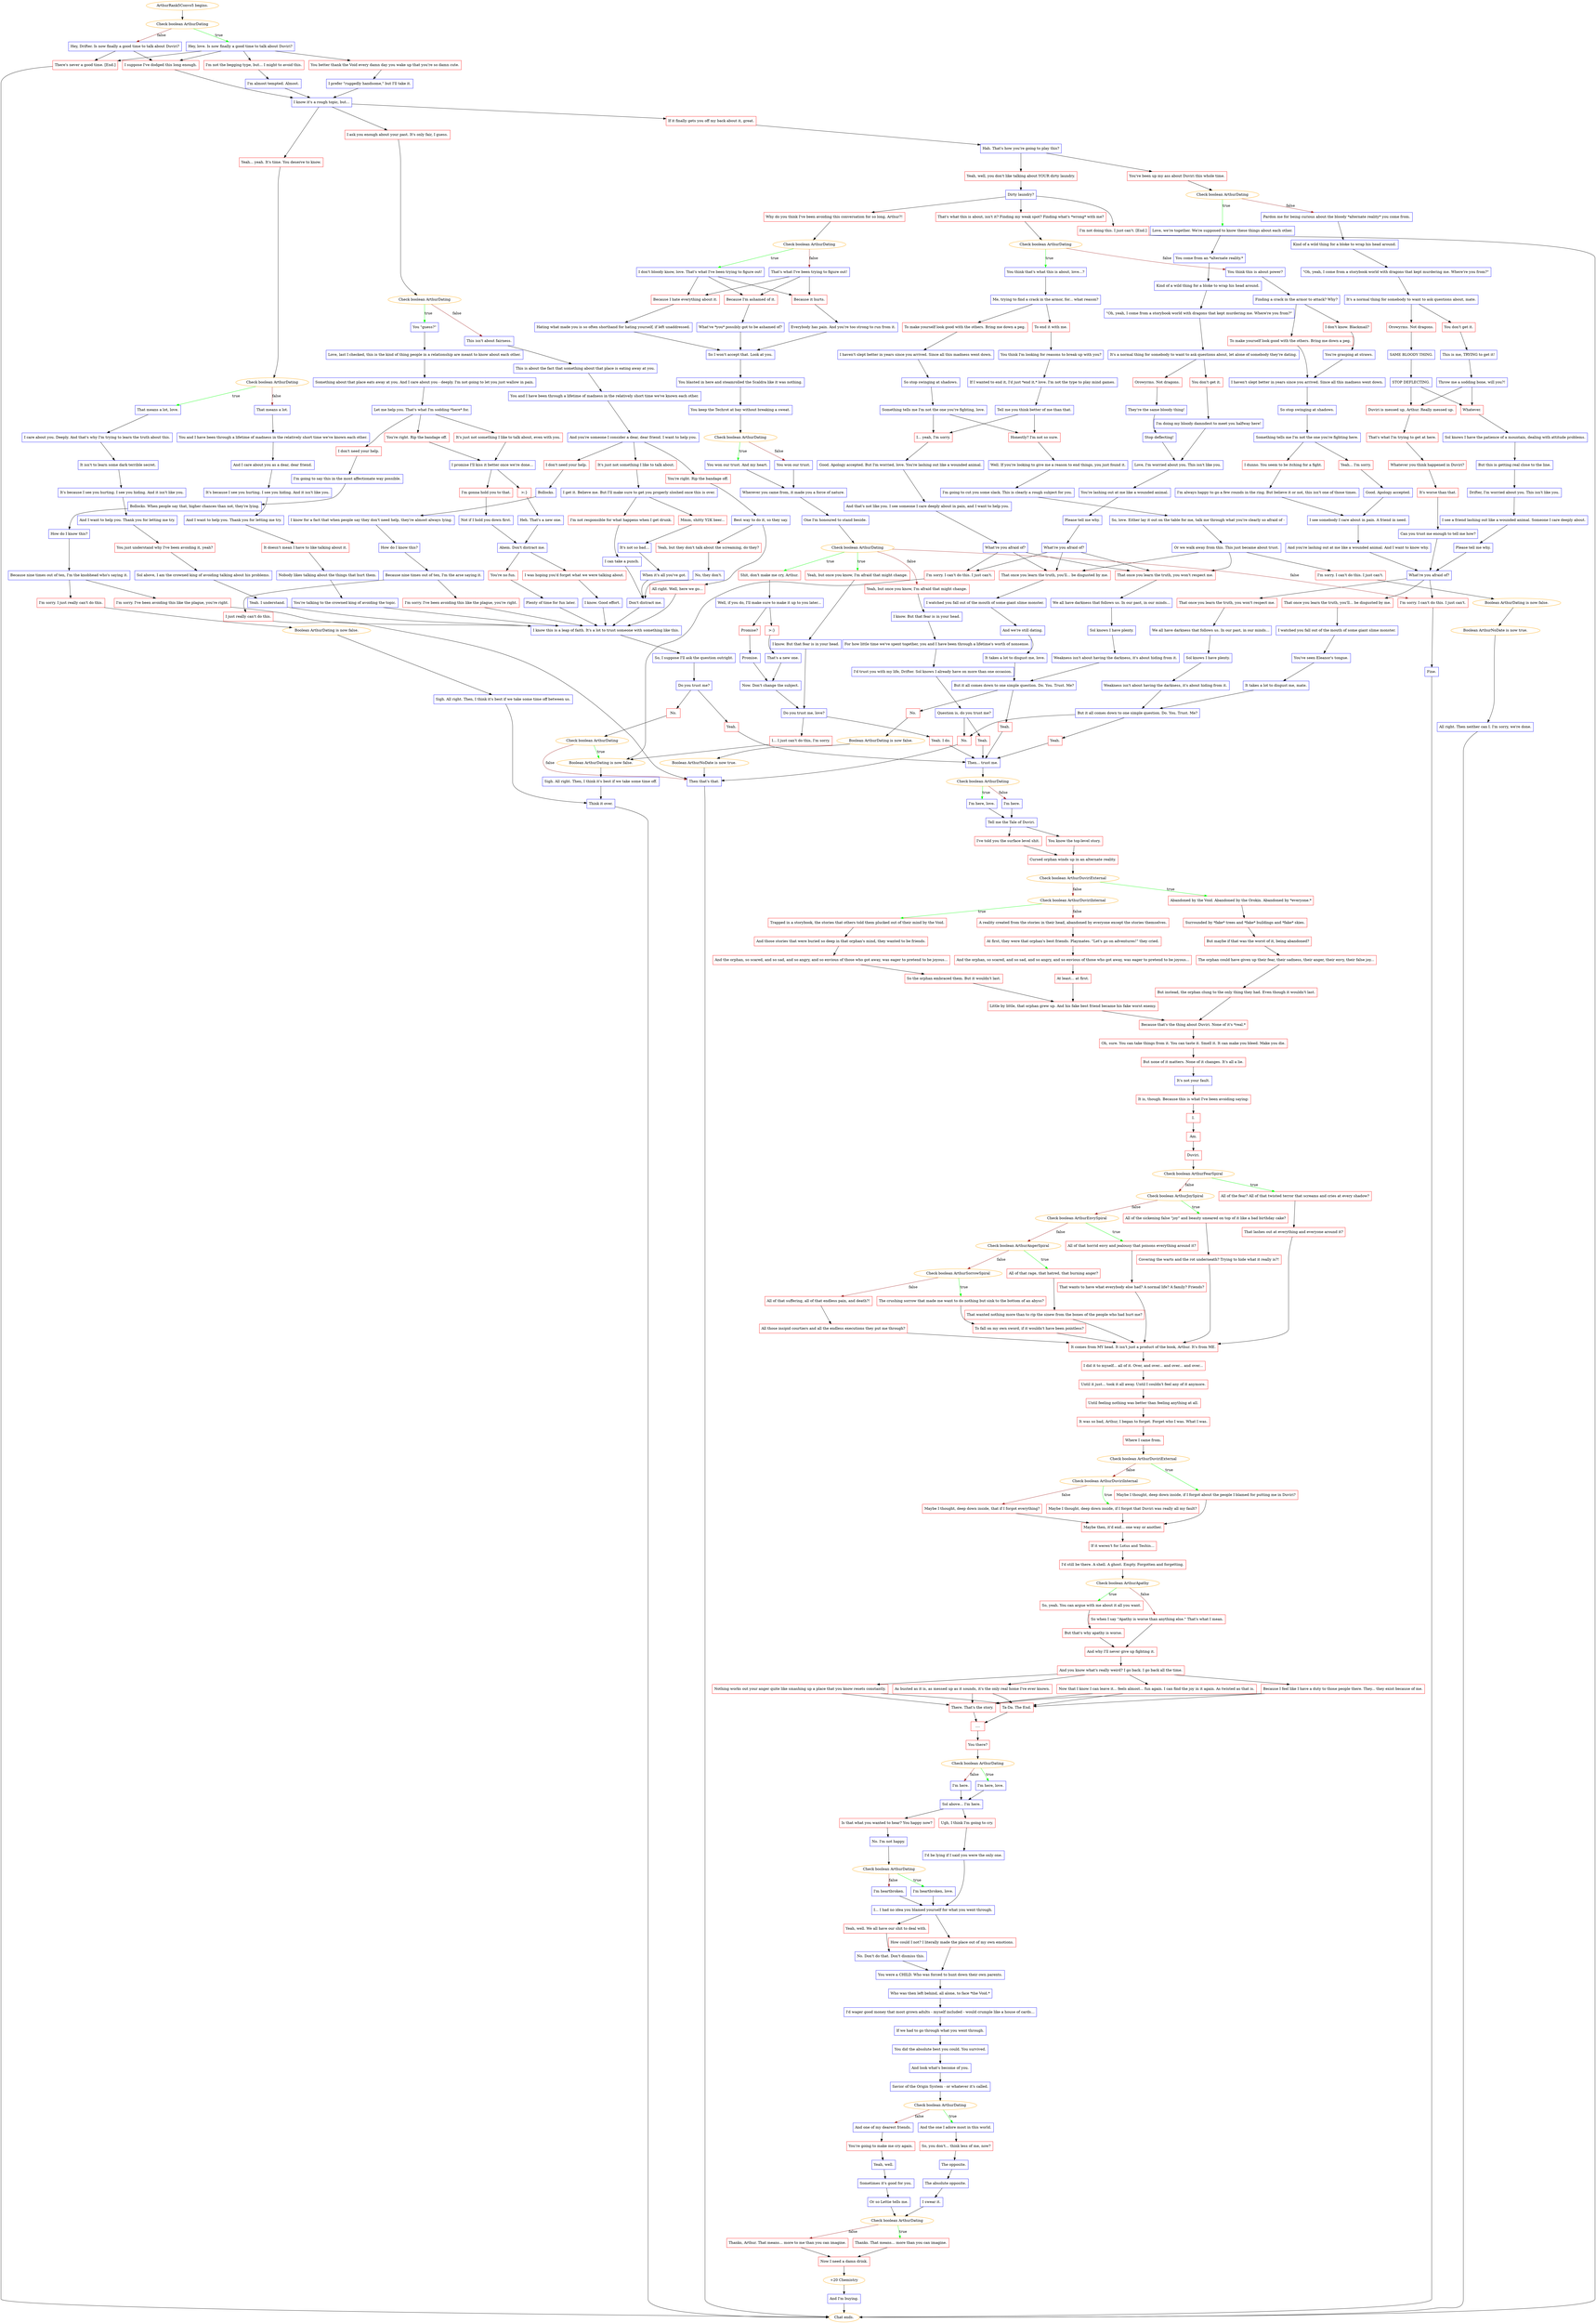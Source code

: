 digraph {
	"ArthurRank5Convo5 begins." [color=orange];
		"ArthurRank5Convo5 begins." -> 2078;
	2078 [label="Check boolean ArthurDating",color=orange];
		2078 -> 2079 [label=true,color=green];
		2078 -> 2080 [label=false,color=brown];
	2079 [label="Hey, love. Is now finally a good time to talk about Duviri?",shape=box,color=blue];
		2079 -> 2081;
		2079 -> 2082;
		2079 -> 2083;
		2079 -> j2471937132;
	2080 [label="Hey, Drifter. Is now finally a good time to talk about Duviri?",shape=box,color=blue];
		2080 -> 2083;
		2080 -> j2471937132;
	2081 [label="You better thank the Void every damn day you wake up that you're so damn cute.",shape=box,color=red];
		2081 -> 2085;
	2082 [label="I'm not the begging type, but... I might to avoid this.",shape=box,color=red];
		2082 -> 2086;
	2083 [label="I suppose I've dodged this long enough.",shape=box,color=red];
		2083 -> 2088;
	j2471937132 [label="There's never a good time. [End.]",shape=box,color=red];
		j2471937132 -> "Chat ends.";
	2085 [label="I prefer \"ruggedly handsome,\" but I'll take it.",shape=box,color=blue];
		2085 -> 2088;
	2086 [label="I'm almost tempted. Almost.",shape=box,color=blue];
		2086 -> 2088;
	2088 [label="I know it's a rough topic, but...",shape=box,color=blue];
		2088 -> 2090;
		2088 -> 2089;
		2088 -> 2091;
	"Chat ends." [color=orange];
	2090 [label="Yeah... yeah. It's time. You deserve to know.",shape=box,color=red];
		2090 -> 2094;
	2089 [label="I ask you enough about your past. It's only fair, I guess.",shape=box,color=red];
		2089 -> 2103;
	2091 [label="If it finally gets you off my back about it, great.",shape=box,color=red];
		2091 -> 2112;
	2094 [label="Check boolean ArthurDating",color=orange];
		2094 -> 2092 [label=true,color=green];
		2094 -> 2093 [label=false,color=brown];
	2103 [label="Check boolean ArthurDating",color=orange];
		2103 -> 2104 [label=true,color=green];
		2103 -> 2105 [label=false,color=brown];
	2112 [label="Hah. That's how you're going to play this?",shape=box,color=blue];
		2112 -> 2113;
		2112 -> 2114;
	2092 [label="That means a lot, love.",shape=box,color=blue];
		2092 -> 2095;
	2093 [label="That means a lot.",shape=box,color=blue];
		2093 -> 2096;
	2104 [label="You \"guess?\"",shape=box,color=blue];
		2104 -> 2106;
	2105 [label="This isn't about fairness.",shape=box,color=blue];
		2105 -> 2107;
	2113 [label="You've been up my ass about Duviri this whole time.",shape=box,color=red];
		2113 -> 2115;
	2114 [label="Yeah, well, you don't like talking about YOUR dirty laundry.",shape=box,color=red];
		2114 -> 2120;
	2095 [label="I care about you. Deeply. And that's why I'm trying to learn the truth about this.",shape=box,color=blue];
		2095 -> 2097;
	2096 [label="You and I have been through a lifetime of madness in the relatively short time we've known each other.",shape=box,color=blue];
		2096 -> 2098;
	2106 [label="Love, last I checked, this is the kind of thing people in a relationship are meant to know about each other.",shape=box,color=blue];
		2106 -> 2108;
	2107 [label="This is about the fact that something about that place is eating away at you.",shape=box,color=blue];
		2107 -> 2109;
	2115 [label="Check boolean ArthurDating",color=orange];
		2115 -> 2116 [label=true,color=green];
		2115 -> 2118 [label=false,color=brown];
	2120 [label="Dirty laundry?",shape=box,color=blue];
		2120 -> 2117;
		2120 -> 2127;
		2120 -> j2553017617;
	2097 [label="It isn't to learn some dark terrible secret.",shape=box,color=blue];
		2097 -> 2099;
	2098 [label="And I care about you as a dear, dear friend.",shape=box,color=blue];
		2098 -> 2100;
	2108 [label="Something about that place eats away at you. And I care about you - deeply. I'm not going to let you just wallow in pain.",shape=box,color=blue];
		2108 -> 2110;
	2109 [label="You and I have been through a lifetime of madness in the relatively short time we've known each other.",shape=box,color=blue];
		2109 -> 2111;
	2116 [label="Love, we're together. We're supposed to know these things about each other.",shape=box,color=blue];
		2116 -> 2119;
	2118 [label="Pardon me for being curious about the bloody *alternate reality* you come from.",shape=box,color=blue];
		2118 -> 2121;
	2117 [label="That's what this is about, isn't it? Finding my weak spot? Finding what's *wrong* with me?",shape=box,color=red];
		2117 -> 2130;
	2127 [label="Why do you think I've been avoiding this conversation for so long, Arthur?!",shape=box,color=red];
		2127 -> 2131;
	j2553017617 [label="I'm not doing this. I just can't. [End.]",shape=box,color=red];
		j2553017617 -> "Chat ends.";
	2099 [label="It's because I see you hurting. I see you hiding. And it isn't like you.",shape=box,color=blue];
		2099 -> 2101;
	2100 [label="It's because I see you hurting. I see you hiding. And it isn't like you.",shape=box,color=blue];
		2100 -> 2102;
	2110 [label="Let me help you. That's what I'm sodding *here* for.",shape=box,color=blue];
		2110 -> 2278;
		2110 -> 2279;
		2110 -> 2280;
	2111 [label="And you're someone I consider a dear, dear friend. I want to help you.",shape=box,color=blue];
		2111 -> 2281;
		2111 -> 2282;
		2111 -> 2283;
	2119 [label="You come from an *alternate reality.*",shape=box,color=blue];
		2119 -> 2122;
	2121 [label="Kind of a wild thing for a bloke to wrap his head around.",shape=box,color=blue];
		2121 -> 2123;
	2130 [label="Check boolean ArthurDating",color=orange];
		2130 -> 2133 [label=true,color=green];
		2130 -> 2132 [label=false,color=brown];
	2131 [label="Check boolean ArthurDating",color=orange];
		2131 -> 2136 [label=true,color=green];
		2131 -> 2137 [label=false,color=brown];
	2101 [label="And I want to help you. Thank you for letting me try.",shape=box,color=blue];
		2101 -> 2335;
	2102 [label="And I want to help you. Thank you for letting me try.",shape=box,color=blue];
		2102 -> 2336;
	2278 [label="I don't need your help.",shape=box,color=red];
		2278 -> 2284;
	2279 [label="It's just not something I like to talk about, even with you.",shape=box,color=red];
		2279 -> 2285;
	2280 [label="You're right. Rip the bandage off.",shape=box,color=red];
		2280 -> 2285;
	2281 [label="It's just not something I like to talk about.",shape=box,color=red];
		2281 -> 2286;
	2282 [label="You're right. Rip the bandage off.",shape=box,color=red];
		2282 -> 2287;
	2283 [label="I don't need your help.",shape=box,color=red];
		2283 -> 2288;
	2122 [label="Kind of a wild thing for a bloke to wrap his head around.",shape=box,color=blue];
		2122 -> 2124;
	2123 [label="\"Oh, yeah, I come from a storybook world with dragons that kept murdering me. Where're you from?\"",shape=box,color=blue];
		2123 -> 2125;
	2133 [label="You think that's what this is about, love...?",shape=box,color=blue];
		2133 -> 2135;
	2132 [label="You think this is about power?",shape=box,color=blue];
		2132 -> 2134;
	2136 [label="I don't bloody know, love. That's what I've been trying to figure out!",shape=box,color=blue];
		2136 -> 2139;
		2136 -> 2140;
		2136 -> 2141;
	2137 [label="That's what I've been trying to figure out!",shape=box,color=blue];
		2137 -> 2139;
		2137 -> 2140;
		2137 -> 2141;
	2335 [label="You just understand why I've been avoiding it, yeah?",shape=box,color=red];
		2335 -> 2337;
	2336 [label="It doesn't mean I have to like talking about it.",shape=box,color=red];
		2336 -> 2338;
	2284 [label="I'm going to say this in the most affectionate way possible.",shape=box,color=blue];
		2284 -> 2289;
	2285 [label="I promise I'll kiss it better once we're done...",shape=box,color=blue];
		2285 -> 2290;
		2285 -> 2291;
	2286 [label="I get it. Believe me. But I'll make sure to get you properly sloshed once this is over.",shape=box,color=blue];
		2286 -> 2296;
		2286 -> 2297;
	2287 [label="Best way to do it, so they say.",shape=box,color=blue];
		2287 -> 2298;
		2287 -> 2299;
	2288 [label="Bollocks.",shape=box,color=blue];
		2288 -> 2294;
	2124 [label="\"Oh, yeah, I come from a storybook world with dragons that kept murdering me. Where're you from?\"",shape=box,color=blue];
		2124 -> 2126;
	2125 [label="It's a normal thing for somebody to want to ask questions about, mate.",shape=box,color=blue];
		2125 -> 2252;
		2125 -> 2253;
	2135 [label="Me, trying to find a crack in the armor, for... what reason?",shape=box,color=blue];
		2135 -> 2182;
		2135 -> 2181;
	2134 [label="Finding a crack in the armor to attack? Why?",shape=box,color=blue];
		2134 -> 2223;
		2134 -> 2224;
	2139 [label="Because I'm ashamed of it.",shape=box,color=red];
		2139 -> 2138;
	2140 [label="Because it hurts.",shape=box,color=red];
		2140 -> 2142;
	2141 [label="Because I hate everything about it.",shape=box,color=red];
		2141 -> 2143;
	2337 [label="Sol above, I am the crowned king of avoiding talking about his problems.",shape=box,color=blue];
		2337 -> 2339;
	2338 [label="Nobody likes talking about the things that hurt them.",shape=box,color=blue];
		2338 -> 2340;
	2289 [label="Bollocks. When people say that, higher chances than not, they're lying.",shape=box,color=blue];
		2289 -> 2292;
	2290 [label="I'm gonna hold you to that.",shape=box,color=red];
		2290 -> 2293;
	2291 [label=">:}",shape=box,color=red];
		2291 -> 2295;
	2296 [label="Mmm, shitty Y2K beer...",shape=box,color=red];
		2296 -> 2300;
	2297 [label="I'm not responsible for what happens when I get drunk.",shape=box,color=red];
		2297 -> 2301;
	2298 [label="Yeah, but they don't talk about the screaming, do they?",shape=box,color=red];
		2298 -> 2302;
	2299 [label="All right. Well, here we go...",shape=box,color=red];
		2299 -> 2323;
	2294 [label="I know for a fact that when people say they don't need help, they're almost always lying.",shape=box,color=blue];
		2294 -> 2303;
	2126 [label="It's a normal thing for somebody to want to ask questions about, let alone of somebody they're dating.",shape=box,color=blue];
		2126 -> 2270;
		2126 -> 2269;
	2252 [label="You don't get it.",shape=box,color=red];
		2252 -> 2254;
	2253 [label="Orowyrms. Not dragons.",shape=box,color=red];
		2253 -> 2255;
	2182 [label="To make yourself look good with the others. Bring me down a peg.",shape=box,color=red];
		2182 -> 2183;
	2181 [label="To end it with me.",shape=box,color=red];
		2181 -> 2185;
	2223 [label="To make yourself look good with the others. Bring me down a peg.",shape=box,color=red];
		2223 -> 2226;
	2224 [label="I don't know. Blackmail?",shape=box,color=red];
		2224 -> 2225;
	2138 [label="What've *you* possibly got to be ashamed of?",shape=box,color=blue];
		2138 -> 2144;
	2142 [label="Everybody has pain. And you're too strong to run from it.",shape=box,color=blue];
		2142 -> 2144;
	2143 [label="Hating what made you is so often shorthand for hating yourself, if left unaddressed.",shape=box,color=blue];
		2143 -> 2144;
	2339 [label="Yeah. I understand.",shape=box,color=blue];
		2339 -> 2323;
	2340 [label="You're talking to the crowned king of avoiding the topic.",shape=box,color=blue];
		2340 -> 2323;
	2292 [label="How do I know this?",shape=box,color=blue];
		2292 -> 2307;
	2293 [label="Not if I hold you down first.",shape=box,color=blue];
		2293 -> 2306;
	2295 [label="Heh. That's a new one.",shape=box,color=blue];
		2295 -> 2306;
	2300 [label="It's not so bad...",shape=box,color=blue];
		2300 -> 2305;
	2301 [label="I can take a punch.",shape=box,color=blue];
		2301 -> 2310;
	2302 [label="No, they don't.",shape=box,color=blue];
		2302 -> 2310;
	2323 [label="I know this is a leap of faith. It's a lot to trust someone with something like this.",shape=box,color=blue];
		2323 -> 2324;
	2303 [label="How do I know this?",shape=box,color=blue];
		2303 -> 2304;
	2270 [label="You don't get it.",shape=box,color=red];
		2270 -> 2272;
	2269 [label="Orowyrms. Not dragons.",shape=box,color=red];
		2269 -> 2271;
	2254 [label="This is me, TRYING to get it!",shape=box,color=blue];
		2254 -> 2256;
	2255 [label="SAME BLOODY THING.",shape=box,color=blue];
		2255 -> 2258;
	2183 [label="I haven't slept better in years since you arrived. Since all this madness went down.",shape=box,color=blue];
		2183 -> 2184;
	2185 [label="You think I'm looking for reasons to break up with you?",shape=box,color=blue];
		2185 -> 2186;
	2226 [label="I haven't slept better in years since you arrived. Since all this madness went down.",shape=box,color=blue];
		2226 -> 2227;
	2225 [label="You're grasping at straws.",shape=box,color=blue];
		2225 -> 2226;
	2144 [label="So I won't accept that. Look at you.",shape=box,color=blue];
		2144 -> 2145;
	2307 [label="Because nine times out of ten, I'm the knobhead who's saying it.",shape=box,color=blue];
		2307 -> 2311;
		2307 -> j1429954013;
	2306 [label="Ahem. Don't distract me.",shape=box,color=blue];
		2306 -> 2308;
		2306 -> 2309;
	2305 [label="When it's all you've got.",shape=box,color=blue];
		2305 -> 2310;
	2310 [label="Don't distract me.",shape=box,color=blue];
		2310 -> 2323;
	2324 [label="So, I suppose I'll ask the question outright.",shape=box,color=blue];
		2324 -> 2325;
	2304 [label="Because nine times out of ten, I'm the arse saying it.",shape=box,color=blue];
		2304 -> 2313;
		2304 -> j4101782739;
	2272 [label="I'm doing my bloody damndest to meet you halfway here!",shape=box,color=blue];
		2272 -> 2274;
	2271 [label="They're the same bloody thing!",shape=box,color=blue];
		2271 -> 2273;
	2256 [label="Throw me a sodding bone, will you?!",shape=box,color=blue];
		2256 -> 2257;
		2256 -> 2259;
	2258 [label="STOP DEFLECTING.",shape=box,color=blue];
		2258 -> 2257;
		2258 -> 2259;
	2184 [label="So stop swinging at shadows.",shape=box,color=blue];
		2184 -> 2187;
	2186 [label="If I wanted to end it, I'd just *end it,* love. I'm not the type to play mind games.",shape=box,color=blue];
		2186 -> 2188;
	2227 [label="So stop swinging at shadows.",shape=box,color=blue];
		2227 -> 2228;
	2145 [label="You blasted in here and steamrolled the Scaldra like it was nothing.",shape=box,color=blue];
		2145 -> 2146;
	2311 [label="I'm sorry. I've been avoiding this like the plague, you're right.",shape=box,color=red];
		2311 -> 2323;
	j1429954013 [label="I'm sorry. I just really can't do this.",shape=box,color=red];
		j1429954013 -> j1618449784;
	2308 [label="You're no fun.",shape=box,color=red];
		2308 -> 2321;
	2309 [label="I was hoping you'd forget what we were talking about.",shape=box,color=red];
		2309 -> 2322;
	2325 [label="Do you trust me?",shape=box,color=blue];
		2325 -> 2326;
		2325 -> 2327;
	2313 [label="I'm sorry. I've been avoiding this like the plague, you're right.",shape=box,color=red];
		2313 -> 2323;
	j4101782739 [label="I just really can't do this.",shape=box,color=red];
		j4101782739 -> j3946207747;
	2274 [label="Love, I'm worried about you. This isn't like you.",shape=box,color=blue];
		2274 -> 2275;
	2273 [label="Stop deflecting!",shape=box,color=blue];
		2273 -> 2274;
	2257 [label="Duviri is messed up, Arthur. Really messed up.",shape=box,color=red];
		2257 -> 2260;
	2259 [label="Whatever.",shape=box,color=red];
		2259 -> 2261;
	2187 [label="Something tells me I'm not the one you're fighting, love.",shape=box,color=blue];
		2187 -> 2190;
		2187 -> 2191;
	2188 [label="Tell me you think better of me than that.",shape=box,color=blue];
		2188 -> 2190;
		2188 -> 2191;
	2228 [label="Something tells me I'm not the one you're fighting here.",shape=box,color=blue];
		2228 -> 2229;
		2228 -> 2230;
	2146 [label="You keep the Techrot at bay without breaking a sweat.",shape=box,color=blue];
		2146 -> 2147;
	j1618449784 [label="Boolean ArthurDating is now false.",color=orange];
		j1618449784 -> j624824637;
	2321 [label="Plenty of time for fun later.",shape=box,color=blue];
		2321 -> 2323;
	2322 [label="I know. Good effort.",shape=box,color=blue];
		2322 -> 2323;
	2326 [label="Yeah.",shape=box,color=red];
		2326 -> 2341;
	2327 [label="No.",shape=box,color=red];
		2327 -> 2328;
	j3946207747 [label="Then that's that.",shape=box,color=blue];
		j3946207747 -> "Chat ends.";
	2275 [label="You're lashing out at me like a wounded animal.",shape=box,color=blue];
		2275 -> 2276;
	2260 [label="That's what I'm trying to get at here.",shape=box,color=red];
		2260 -> 2262;
	2261 [label="Sol knows I have the patience of a mountain, dealing with attitude problems.",shape=box,color=blue];
		2261 -> 2263;
	2190 [label="I... yeah, I'm sorry.",shape=box,color=red];
		2190 -> 2189;
	2191 [label="Honestly? I'm not so sure.",shape=box,color=red];
		2191 -> 2192;
	2229 [label="Yeah... I'm sorry.",shape=box,color=red];
		2229 -> 2231;
	2230 [label="I dunno. You seem to be itching for a fight.",shape=box,color=red];
		2230 -> 2232;
	2147 [label="Check boolean ArthurDating",color=orange];
		2147 -> 2148 [label=true,color=green];
		2147 -> 2149 [label=false,color=brown];
	j624824637 [label="Sigh. All right. Then, I think it's best if we take some time off between us.",shape=box,color=blue];
		j624824637 -> j1752739789;
	2341 [label="Then... trust me.",shape=box,color=blue];
		2341 -> 2342;
	2328 [label="Check boolean ArthurDating",color=orange];
		2328 -> j3051971468 [label=true,color=green];
		2328 -> j3946207747 [label=false,color=brown];
	2276 [label="Please tell me why.",shape=box,color=blue];
		2276 -> 2277;
	2262 [label="Whatever you think happened in Duviri?",shape=box,color=red];
		2262 -> 2264;
	2263 [label="But this is getting real close to the line.",shape=box,color=blue];
		2263 -> 2265;
	2189 [label="Good. Apology accepted. But I'm worried, love. You're lashing out like a wounded animal.",shape=box,color=blue];
		2189 -> 2193;
	2192 [label="Well. If you're looking to give me a reason to end things, you just found it.",shape=box,color=blue];
		2192 -> 2194;
	2231 [label="Good. Apology accepted.",shape=box,color=blue];
		2231 -> 2233;
	2232 [label="I'm always happy to go a few rounds in the ring. But believe it or not, this isn't one of those times.",shape=box,color=blue];
		2232 -> 2233;
	2148 [label="You won our trust. And my heart.",shape=box,color=blue];
		2148 -> 2151;
	2149 [label="You won our trust.",shape=box,color=blue];
		2149 -> 2151;
	j1752739789 [label="Think it over.",shape=box,color=blue];
		j1752739789 -> "Chat ends.";
	2342 [label="Check boolean ArthurDating",color=orange];
		2342 -> 2343 [label=true,color=green];
		2342 -> 2344 [label=false,color=brown];
	j3051971468 [label="Boolean ArthurDating is now false.",color=orange];
		j3051971468 -> j3678157100;
	2277 [label="What're you afraid of?",shape=box,color=blue];
		2277 -> j693833289;
		2277 -> 2204;
		2277 -> 2208;
	2264 [label="It's worse than that.",shape=box,color=red];
		2264 -> 2266;
	2265 [label="Drifter, I'm worried about you. This isn't like you.",shape=box,color=blue];
		2265 -> 2267;
	2193 [label="And that's not like you. I see someone I care deeply about in pain, and I want to help you.",shape=box,color=blue];
		2193 -> 2195;
	2194 [label="I'm going to cut you some slack. This is clearly a rough subject for you.",shape=box,color=blue];
		2194 -> 2196;
	2233 [label="I see somebody I care about in pain. A friend in need.",shape=box,color=blue];
		2233 -> 2234;
	2151 [label="Wherever you came from, it made you a force of nature.",shape=box,color=blue];
		2151 -> 2152;
	2343 [label="I'm here, love.",shape=box,color=blue];
		2343 -> 2345;
	2344 [label="I'm here.",shape=box,color=blue];
		2344 -> 2345;
	j3678157100 [label="Sigh. All right. Then, I think it's best if we take some time off.",shape=box,color=blue];
		j3678157100 -> j1752739789;
	j693833289 [label="I'm sorry. I can't do this. I just can't.",shape=box,color=red];
		j693833289 -> j3051971468;
	2204 [label="That once you learn the truth, you'll... be disgusted by me.",shape=box,color=red];
		2204 -> 2203;
	2208 [label="That once you learn the truth, you won't respect me.",shape=box,color=red];
		2208 -> 2210;
	2266 [label="Can you trust me enough to tell me how?",shape=box,color=blue];
		2266 -> 2235;
	2267 [label="I see a friend lashing out like a wounded animal. Someone I care deeply about.",shape=box,color=blue];
		2267 -> 2268;
	2195 [label="What're you afraid of?",shape=box,color=blue];
		2195 -> j693833289;
		2195 -> 2204;
		2195 -> 2208;
	2196 [label="So, love. Either lay it out on the table for me, talk me through what you're clearly so afraid of -",shape=box,color=blue];
		2196 -> 2197;
	2234 [label="And you're lashing out at me like a wounded animal. And I want to know why.",shape=box,color=blue];
		2234 -> 2235;
	2152 [label="One I'm honoured to stand beside.",shape=box,color=blue];
		2152 -> 2153;
	2345 [label="Tell me the Tale of Duviri.",shape=box,color=blue];
		2345 -> 2346;
		2345 -> 2347;
	2203 [label="I watched you fall out of the mouth of some giant slime monster.",shape=box,color=blue];
		2203 -> 2205;
	2210 [label="We all have darkness that follows us. In our past, in our minds...",shape=box,color=blue];
		2210 -> 2215;
	2235 [label="What're you afraid of?",shape=box,color=blue];
		2235 -> 2236;
		2235 -> 2237;
		2235 -> j2991598366;
	2268 [label="Please tell me why.",shape=box,color=blue];
		2268 -> 2235;
	2197 [label="Or we walk away from this. This just became about trust.",shape=box,color=blue];
		2197 -> 2204;
		2197 -> 2208;
		2197 -> j628440809;
	2153 [label="Check boolean ArthurDating",color=orange];
		2153 -> 2150 [label=true,color=green];
		2153 -> 2155 [label=true,color=green];
		2153 -> 2156 [label=false,color=brown];
		2153 -> j2991598366 [label=false,color=brown];
	2346 [label="You know the top-level story.",shape=box,color=red];
		2346 -> 2348;
	2347 [label="I've told you the surface level shit.",shape=box,color=red];
		2347 -> 2348;
	2205 [label="And we're still dating.",shape=box,color=blue];
		2205 -> 2206;
	2215 [label="Sol knows I have plenty.",shape=box,color=blue];
		2215 -> 2216;
	2236 [label="That once you learn the truth, you'll... be disgusted by me.",shape=box,color=red];
		2236 -> 2239;
	2237 [label="That once you learn the truth, you won't respect me.",shape=box,color=red];
		2237 -> 2240;
	j2991598366 [label="I'm sorry. I can't do this. I just can't.",shape=box,color=red];
		j2991598366 -> j1821755853;
	j628440809 [label="I'm sorry. I can't do this. I just can't.",shape=box,color=red];
		j628440809 -> j1043764362;
	2150 [label="Shit, don't make me cry, Arthur.",shape=box,color=red];
		2150 -> 2154;
	2155 [label="Yeah, but once you know, I'm afraid that might change.",shape=box,color=red];
		2155 -> 2158;
	2156 [label="Yeah, but once you know, I'm afraid that might change.",shape=box,color=red];
		2156 -> 2159;
	2348 [label="Cursed orphan winds up in an alternate reality.",shape=box,color=red];
		2348 -> 2349;
	2206 [label="It takes a lot to disgust me, love.",shape=box,color=blue];
		2206 -> 2207;
	2216 [label="Weakness isn't about having the darkness, it's about hiding from it.",shape=box,color=blue];
		2216 -> 2207;
	2239 [label="I watched you fall out of the mouth of some giant slime monster.",shape=box,color=blue];
		2239 -> 2244;
	2240 [label="We all have darkness that follows us. In our past, in our minds...",shape=box,color=blue];
		2240 -> 2243;
	j1821755853 [label="Fine.",shape=box,color=blue];
		j1821755853 -> "Chat ends.";
	j1043764362 [label="Boolean ArthurDating is now false.",color=orange];
		j1043764362 -> j3326062567;
	2154 [label="Well, if you do, I'll make sure to make it up to you later...",shape=box,color=blue];
		2154 -> 2161;
		2154 -> 2162;
	2158 [label="I know. But that fear is in your head.",shape=box,color=blue];
		2158 -> 2168;
	2159 [label="I know. But that fear is in your head.",shape=box,color=blue];
		2159 -> 2163;
	2349 [label="Check boolean ArthurDuviriExternal",color=orange];
		2349 -> 2351 [label=true,color=green];
		2349 -> 2350 [label=false,color=brown];
	2207 [label="But it all comes down to one simple question. Do. You. Trust. Me?",shape=box,color=blue];
		2207 -> 2218;
		2207 -> j2287516217;
	2244 [label="You've seen Eleanor's tongue.",shape=box,color=blue];
		2244 -> 2245;
	2243 [label="Sol knows I have plenty.",shape=box,color=blue];
		2243 -> 2246;
	j3326062567 [label="Boolean ArthurNoDate is now true.",color=orange];
		j3326062567 -> j1174149784;
	2161 [label="Promise?",shape=box,color=red];
		2161 -> 2165;
	2162 [label=">:}",shape=box,color=red];
		2162 -> 2166;
	2168 [label="Do you trust me, love?",shape=box,color=blue];
		2168 -> 2169;
		2168 -> j3820884948;
	2163 [label="For how little time we've spent together, you and I have been through a lifetime's worth of nonsense.",shape=box,color=blue];
		2163 -> 2175;
	2351 [label="Abandoned by the Void. Abandoned by the Orokin. Abandoned by *everyone.*",shape=box,color=red];
		2351 -> 2354;
	2350 [label="Check boolean ArthurDuviriInternal",color=orange];
		2350 -> 2352 [label=true,color=green];
		2350 -> 2353 [label=false,color=brown];
	2218 [label="Yeah.",shape=box,color=red];
		2218 -> 2341;
	j2287516217 [label="No.",shape=box,color=red];
		j2287516217 -> j3566072484;
	2245 [label="It takes a lot to disgust me, mate.",shape=box,color=blue];
		2245 -> 2247;
	2246 [label="Weakness isn't about having the darkness, it's about hiding from it.",shape=box,color=blue];
		2246 -> 2247;
	j1174149784 [label="All right. Then neither can I. I'm sorry, we're done.",shape=box,color=blue];
		j1174149784 -> "Chat ends.";
	2165 [label="Promise.",shape=box,color=blue];
		2165 -> 2167;
	2166 [label="That's a new one.",shape=box,color=blue];
		2166 -> 2167;
	2169 [label="Yeah. I do.",shape=box,color=red];
		2169 -> 2341;
	j3820884948 [label="I... I just can't do this, I'm sorry.",shape=box,color=red];
		j3820884948 -> j3051971468;
	2175 [label="I'd trust you with my life, Drifter. Sol knows I already have on more than one occasion.",shape=box,color=blue];
		2175 -> 2176;
	2354 [label="Surrounded by *fake* trees and *fake* buildings and *fake* skies.",shape=box,color=red];
		2354 -> 2772;
	2352 [label="Trapped in a storybook, the stories that others told them plucked out of their mind by the Void.",shape=box,color=red];
		2352 -> 2355;
	2353 [label="A reality created from the stories in their head, abandoned by everyone except the stories themselves.",shape=box,color=red];
		2353 -> 2356;
	j3566072484 [label="Boolean ArthurDating is now false.",color=orange];
		j3566072484 -> j122312740;
	2247 [label="But it all comes down to one simple question. Do. You. Trust. Me?",shape=box,color=blue];
		2247 -> 2248;
		2247 -> j1232879731;
	2167 [label="Now. Don't change the subject.",shape=box,color=blue];
		2167 -> 2168;
	2176 [label="Question is, do you trust me?",shape=box,color=blue];
		2176 -> 2177;
		2176 -> j1232879731;
	2772 [label="But maybe if that was the worst of it, being abandoned?",shape=box,color=red];
		2772 -> 2357;
	2355 [label="And those stories that were buried so deep in that orphan's mind, they wanted to be friends.",shape=box,color=red];
		2355 -> 2774;
	2356 [label="At first, they were that orphan's best friends. Playmates. \"Let's go on adventures!\" they cried.",shape=box,color=red];
		2356 -> 2773;
	j122312740 [label="Boolean ArthurNoDate is now true.",color=orange];
		j122312740 -> j3946207747;
	2248 [label="Yeah.",shape=box,color=red];
		2248 -> 2341;
	j1232879731 [label="No.",shape=box,color=red];
		j1232879731 -> j3946207747;
	2177 [label="Yeah.",shape=box,color=red];
		2177 -> 2341;
	2357 [label="The orphan could have given up their fear, their sadness, their anger, their envy, their false joy...",shape=box,color=red];
		2357 -> 2360;
	2774 [label="And the orphan, so scared, and so sad, and so angry, and so envious of those who got away, was eager to pretend to be joyous...",shape=box,color=red];
		2774 -> 2358;
	2773 [label="And the orphan, so scared, and so sad, and so angry, and so envious of those who got away, was eager to pretend to be joyous...",shape=box,color=red];
		2773 -> 2359;
	2360 [label="But instead, the orphan clung to the only thing they had. Even though it wouldn't last.",shape=box,color=red];
		2360 -> 2362;
	2358 [label="So the orphan embraced them. But it wouldn't last.",shape=box,color=red];
		2358 -> 2361;
	2359 [label="At least... at first.",shape=box,color=red];
		2359 -> 2361;
	2362 [label="Because that's the thing about Duviri. None of it's *real.*",shape=box,color=red];
		2362 -> 2363;
	2361 [label="Little by little, that orphan grew up. And his fake best friend became his fake worst enemy.",shape=box,color=red];
		2361 -> 2362;
	2363 [label="Oh, sure. You can take things from it. You can taste it. Smell it. It can make you bleed. Make you die.",shape=box,color=red];
		2363 -> 2364;
	2364 [label="But none of it matters. None of it changes. It's all a lie.",shape=box,color=red];
		2364 -> 2365;
	2365 [label="It's not your fault.",shape=box,color=blue];
		2365 -> 2366;
	2366 [label="It is, though. Because this is what I've been avoiding saying:",shape=box,color=red];
		2366 -> 2367;
	2367 [label="I.",shape=box,color=red];
		2367 -> 2368;
	2368 [label="Am.",shape=box,color=red];
		2368 -> 2369;
	2369 [label="Duviri.",shape=box,color=red];
		2369 -> 2370;
	2370 [label="Check boolean ArthurFearSpiral",color=orange];
		2370 -> 2375 [label=true,color=green];
		2370 -> 2371 [label=false,color=brown];
	2375 [label="All of the fear? All of that twisted terror that screams and cries at every shadow?",shape=box,color=red];
		2375 -> 2381;
	2371 [label="Check boolean ArthurJoySpiral",color=orange];
		2371 -> 2376 [label=true,color=green];
		2371 -> 2372 [label=false,color=brown];
	2381 [label="That lashes out at everything and everyone around it?",shape=box,color=red];
		2381 -> 2387;
	2376 [label="All of the sickening false \"joy\" and beauty smeared on top of it like a bad birthday cake?",shape=box,color=red];
		2376 -> 2382;
	2372 [label="Check boolean ArthurEnvySpiral",color=orange];
		2372 -> 2377 [label=true,color=green];
		2372 -> 2373 [label=false,color=brown];
	2387 [label="It comes from MY head. It isn't just a product of the book, Arthur. It's from ME.",shape=box,color=red];
		2387 -> 2388;
	2382 [label="Covering the warts and the rot underneath? Trying to hide what it really is?!",shape=box,color=red];
		2382 -> 2387;
	2377 [label="All of that horrid envy and jealousy that poisons everything around it?",shape=box,color=red];
		2377 -> 2383;
	2373 [label="Check boolean ArthurAngerSpiral",color=orange];
		2373 -> 2378 [label=true,color=green];
		2373 -> 2374 [label=false,color=brown];
	2388 [label="I did it to myself... all of it. Over, and over... and over... and over...",shape=box,color=red];
		2388 -> 2389;
	2383 [label="That wants to have what everybody else had? A normal life? A family? Friends?",shape=box,color=red];
		2383 -> 2387;
	2378 [label="All of that rage, that hatred, that burning anger?",shape=box,color=red];
		2378 -> 2384;
	2374 [label="Check boolean ArthurSorrowSpiral",color=orange];
		2374 -> 2379 [label=true,color=green];
		2374 -> 2380 [label=false,color=brown];
	2389 [label="Until it just... took it all away. Until I couldn't feel any of it anymore.",shape=box,color=red];
		2389 -> 2390;
	2384 [label="That wanted nothing more than to rip the sinew from the bones of the people who had hurt me?",shape=box,color=red];
		2384 -> 2387;
	2379 [label="The crushing sorrow that made me want to do nothing but sink to the bottom of an abyss?",shape=box,color=red];
		2379 -> 2385;
	2380 [label="All of that suffering, all of that endless pain, and death?!",shape=box,color=red];
		2380 -> 2386;
	2390 [label="Until feeling nothing was better than feeling anything at all.",shape=box,color=red];
		2390 -> 2391;
	2385 [label="To fall on my own sword, if it wouldn't have been pointless?",shape=box,color=red];
		2385 -> 2387;
	2386 [label="All those insipid courtiers and all the endless executions they put me through?",shape=box,color=red];
		2386 -> 2387;
	2391 [label="It was so bad, Arthur, I began to forget. Forget who I was. What I was.",shape=box,color=red];
		2391 -> 2392;
	2392 [label="Where I came from.",shape=box,color=red];
		2392 -> 2393;
	2393 [label="Check boolean ArthurDuviriExternal",color=orange];
		2393 -> 2395 [label=true,color=green];
		2393 -> 2394 [label=false,color=brown];
	2395 [label="Maybe I thought, deep down inside, if I forgot about the people I blamed for putting me in Duviri?",shape=box,color=red];
		2395 -> 2398;
	2394 [label="Check boolean ArthurDuviriInternal",color=orange];
		2394 -> 2396 [label=true,color=green];
		2394 -> 2397 [label=false,color=brown];
	2398 [label="Maybe then, it'd end... one way or another.",shape=box,color=red];
		2398 -> 2399;
	2396 [label="Maybe I thought, deep down inside, if I forgot that Duviri was really all my fault?",shape=box,color=red];
		2396 -> 2398;
	2397 [label="Maybe I thought, deep down inside, that if I forgot everything?",shape=box,color=red];
		2397 -> 2398;
	2399 [label="If it weren't for Lotus and Teshin...",shape=box,color=red];
		2399 -> 2400;
	2400 [label="I'd still be there. A shell. A ghost. Empty. Forgotten and forgetting.",shape=box,color=red];
		2400 -> 2401;
	2401 [label="Check boolean ArthurApathy",color=orange];
		2401 -> 2402 [label=true,color=green];
		2401 -> 2403 [label=false,color=brown];
	2402 [label="So, yeah. You can argue with me about it all you want.",shape=box,color=red];
		2402 -> 2404;
	2403 [label="So when I say \"Apathy is worse than anything else.\" That's what I mean.",shape=box,color=red];
		2403 -> 2405;
	2404 [label="But that's why apathy is worse.",shape=box,color=red];
		2404 -> 2405;
	2405 [label="And why I'll never give up fighting it.",shape=box,color=red];
		2405 -> 2406;
	2406 [label="And you know what's really weird? I go back. I go back all the time.",shape=box,color=red];
		2406 -> 2407;
		2406 -> 2408;
		2406 -> 2410;
		2406 -> 2411;
	2407 [label="Because I feel like I have a duty to those people there. They... they exist because of me.",shape=box,color=red];
		2407 -> 2412;
		2407 -> 2413;
	2408 [label="As busted as it is, as messed up as it sounds, it's the only real home I've ever known.",shape=box,color=red];
		2408 -> 2412;
		2408 -> 2413;
	2410 [label="Nothing works out your anger quite like smashing up a place that you know resets constantly.",shape=box,color=red];
		2410 -> 2413;
		2410 -> 2412;
	2411 [label="Now that I know I can leave it... feels almost... fun again. I can find the joy in it again. As twisted as that is.",shape=box,color=red];
		2411 -> 2412;
		2411 -> 2413;
	2412 [label="There. That's the story.",shape=box,color=red];
		2412 -> 2414;
	2413 [label="Ta-Da. The End.",shape=box,color=red];
		2413 -> 2414;
	2414 [label="....",shape=box,color=red];
		2414 -> 2415;
	2415 [label="You there?",shape=box,color=red];
		2415 -> 2416;
	2416 [label="Check boolean ArthurDating",color=orange];
		2416 -> 2417 [label=true,color=green];
		2416 -> 2418 [label=false,color=brown];
	2417 [label="I'm here, love.",shape=box,color=blue];
		2417 -> 2419;
	2418 [label="I'm here.",shape=box,color=blue];
		2418 -> 2419;
	2419 [label="Sol above... I'm here.",shape=box,color=blue];
		2419 -> 2420;
		2419 -> 2421;
	2420 [label="Ugh, I think I'm going to cry.",shape=box,color=red];
		2420 -> 2422;
	2421 [label="Is that what you wanted to hear? You happy now?",shape=box,color=red];
		2421 -> 2423;
	2422 [label="I'd be lying if I said you were the only one.",shape=box,color=blue];
		2422 -> 2427;
	2423 [label="No. I'm not happy.",shape=box,color=blue];
		2423 -> 2424;
	2427 [label="I... I had no idea you blamed yourself for what you went through.",shape=box,color=blue];
		2427 -> 2428;
		2427 -> 2429;
	2424 [label="Check boolean ArthurDating",color=orange];
		2424 -> 2425 [label=true,color=green];
		2424 -> 2426 [label=false,color=brown];
	2428 [label="How could I not? I literally made the place out of my own emotions.",shape=box,color=red];
		2428 -> 2431;
	2429 [label="Yeah, well. We all have our shit to deal with.",shape=box,color=red];
		2429 -> 2430;
	2425 [label="I'm heartbroken, love.",shape=box,color=blue];
		2425 -> 2427;
	2426 [label="I'm heartbroken.",shape=box,color=blue];
		2426 -> 2427;
	2431 [label="You were a CHILD. Who was forced to hunt down their own parents.",shape=box,color=blue];
		2431 -> 2432;
	2430 [label="No. Don't do that. Don't dismiss this.",shape=box,color=blue];
		2430 -> 2431;
	2432 [label="Who was then left behind, all alone, to face *the Void.*",shape=box,color=blue];
		2432 -> 2433;
	2433 [label="I'd wager good money that most grown adults - myself included - would crumple like a house of cards...",shape=box,color=blue];
		2433 -> 2434;
	2434 [label="If we had to go through what you went through.",shape=box,color=blue];
		2434 -> 2435;
	2435 [label="You did the absolute best you could. You survived.",shape=box,color=blue];
		2435 -> 2436;
	2436 [label="And look what's become of you.",shape=box,color=blue];
		2436 -> 2437;
	2437 [label="Savior of the Origin System - or whatever it's called.",shape=box,color=blue];
		2437 -> 2438;
	2438 [label="Check boolean ArthurDating",color=orange];
		2438 -> 2439 [label=true,color=green];
		2438 -> 2440 [label=false,color=brown];
	2439 [label="And the one I adore most in this world.",shape=box,color=blue];
		2439 -> 2441;
	2440 [label="And one of my dearest friends.",shape=box,color=blue];
		2440 -> 2442;
	2441 [label="So, you don't... think less of me, now?",shape=box,color=red];
		2441 -> 2443;
	2442 [label="You're going to make me cry again.",shape=box,color=red];
		2442 -> 2444;
	2443 [label="The opposite.",shape=box,color=blue];
		2443 -> 2445;
	2444 [label="Yeah, well.",shape=box,color=blue];
		2444 -> 2446;
	2445 [label="The absolute opposite.",shape=box,color=blue];
		2445 -> 2447;
	2446 [label="Sometimes it's good for you.",shape=box,color=blue];
		2446 -> 2448;
	2447 [label="I swear it.",shape=box,color=blue];
		2447 -> 2449;
	2448 [label="Or so Lettie tells me.",shape=box,color=blue];
		2448 -> 2449;
	2449 [label="Check boolean ArthurDating",color=orange];
		2449 -> j891211590 [label=true,color=green];
		2449 -> j1275994014 [label=false,color=brown];
	j891211590 [label="Thanks. That means... more than you can imagine.",shape=box,color=red];
		j891211590 -> j872473093;
	j1275994014 [label="Thanks, Arthur. That means... more to me than you can imagine.",shape=box,color=red];
		j1275994014 -> j872473093;
	j872473093 [label="Now I need a damn drink.",shape=box,color=red];
		j872473093 -> j2978852822;
	j2978852822 [label="+20 Chemistry",color=orange];
		j2978852822 -> j1251585556;
	j1251585556 [label="And I'm buying.",shape=box,color=blue];
		j1251585556 -> "Chat ends.";
}